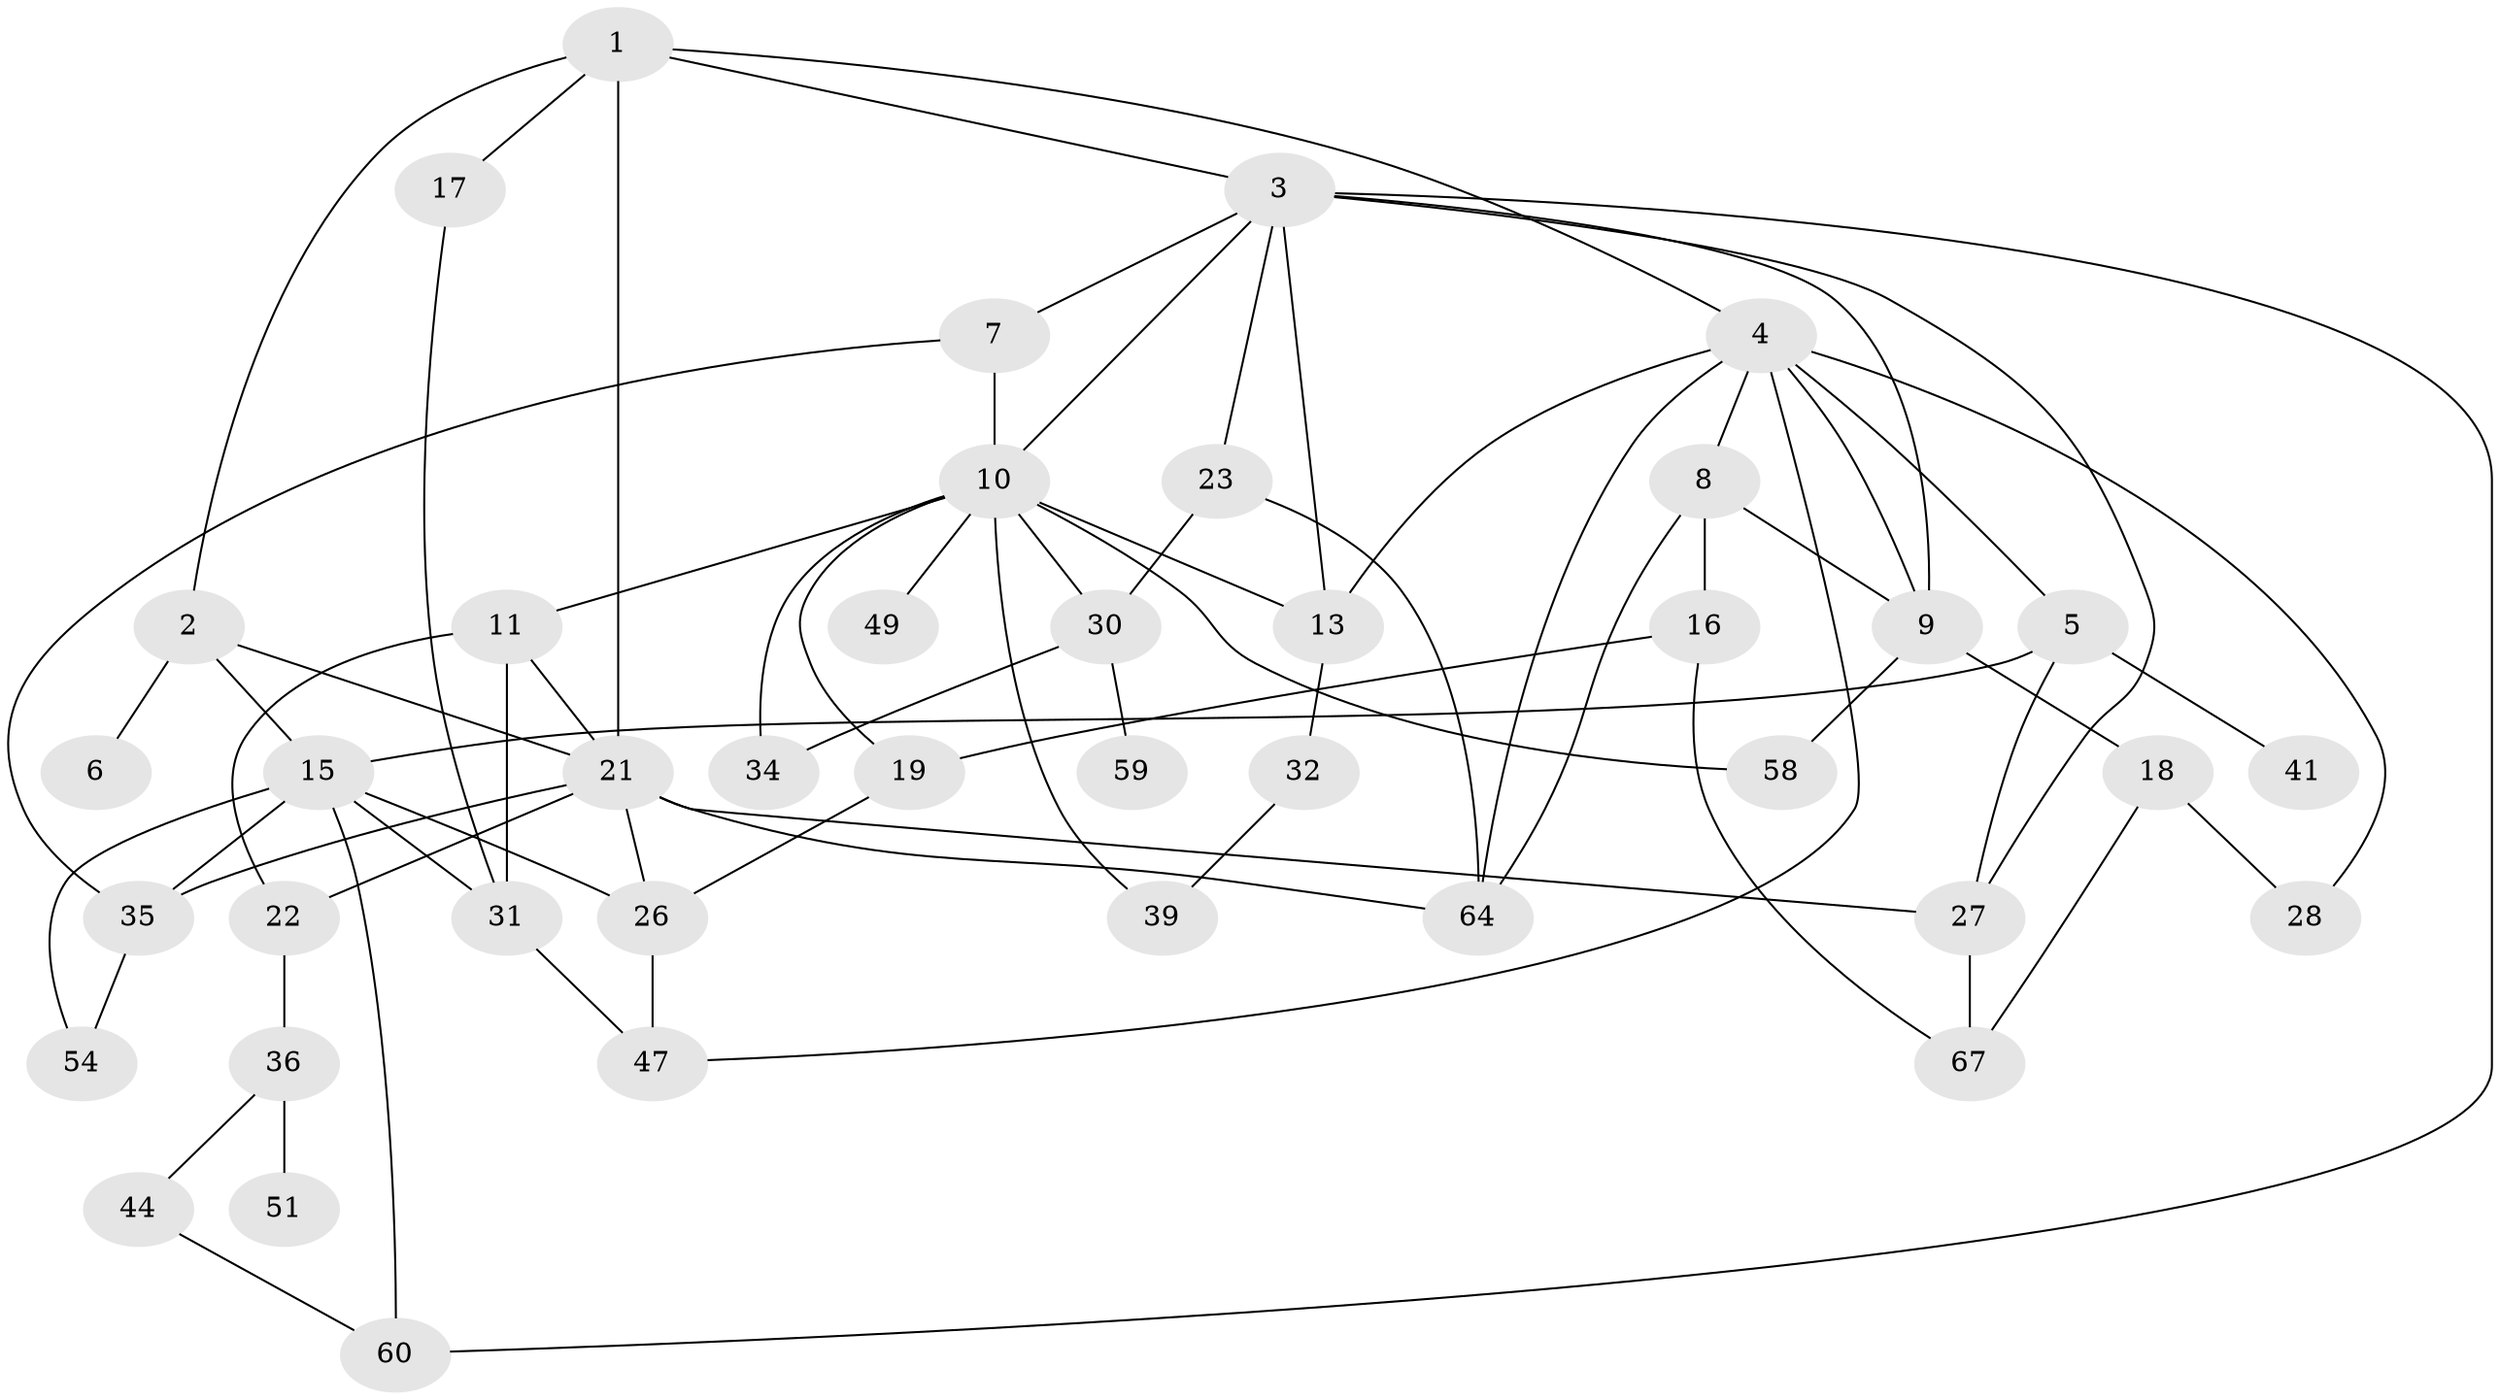 // Generated by graph-tools (version 1.1) at 2025/51/02/27/25 19:51:38]
// undirected, 41 vertices, 73 edges
graph export_dot {
graph [start="1"]
  node [color=gray90,style=filled];
  1 [super="+12"];
  2;
  3 [super="+56"];
  4 [super="+55"];
  5 [super="+20"];
  6 [super="+42"];
  7;
  8;
  9 [super="+29"];
  10 [super="+14"];
  11;
  13 [super="+50"];
  15 [super="+25"];
  16 [super="+37"];
  17 [super="+48"];
  18;
  19 [super="+40"];
  21 [super="+38"];
  22 [super="+24"];
  23;
  26 [super="+66"];
  27 [super="+45"];
  28 [super="+33"];
  30 [super="+46"];
  31;
  32 [super="+57"];
  34 [super="+63"];
  35 [super="+62"];
  36 [super="+43"];
  39;
  41;
  44 [super="+52"];
  47 [super="+53"];
  49;
  51;
  54 [super="+61"];
  58;
  59;
  60;
  64 [super="+65"];
  67;
  1 -- 2;
  1 -- 3;
  1 -- 4;
  1 -- 17;
  1 -- 21;
  2 -- 6;
  2 -- 15;
  2 -- 21;
  3 -- 7;
  3 -- 23;
  3 -- 9;
  3 -- 10;
  3 -- 27;
  3 -- 60;
  3 -- 13;
  4 -- 5;
  4 -- 8;
  4 -- 28;
  4 -- 9;
  4 -- 64;
  4 -- 47;
  4 -- 13;
  5 -- 27;
  5 -- 41;
  5 -- 15 [weight=2];
  7 -- 10;
  7 -- 35;
  8 -- 9;
  8 -- 16;
  8 -- 64;
  9 -- 18;
  9 -- 58;
  10 -- 11;
  10 -- 13;
  10 -- 39;
  10 -- 49;
  10 -- 34;
  10 -- 58;
  10 -- 19;
  10 -- 30;
  11 -- 22;
  11 -- 31;
  11 -- 21;
  13 -- 32;
  15 -- 54;
  15 -- 35;
  15 -- 31;
  15 -- 60;
  15 -- 26;
  16 -- 67;
  16 -- 19;
  17 -- 31;
  18 -- 67;
  18 -- 28;
  19 -- 26;
  21 -- 26;
  21 -- 35;
  21 -- 22;
  21 -- 64;
  21 -- 27;
  22 -- 36;
  23 -- 30;
  23 -- 64;
  26 -- 47;
  27 -- 67;
  30 -- 34;
  30 -- 59;
  31 -- 47;
  32 -- 39;
  35 -- 54;
  36 -- 51;
  36 -- 44;
  44 -- 60;
}
